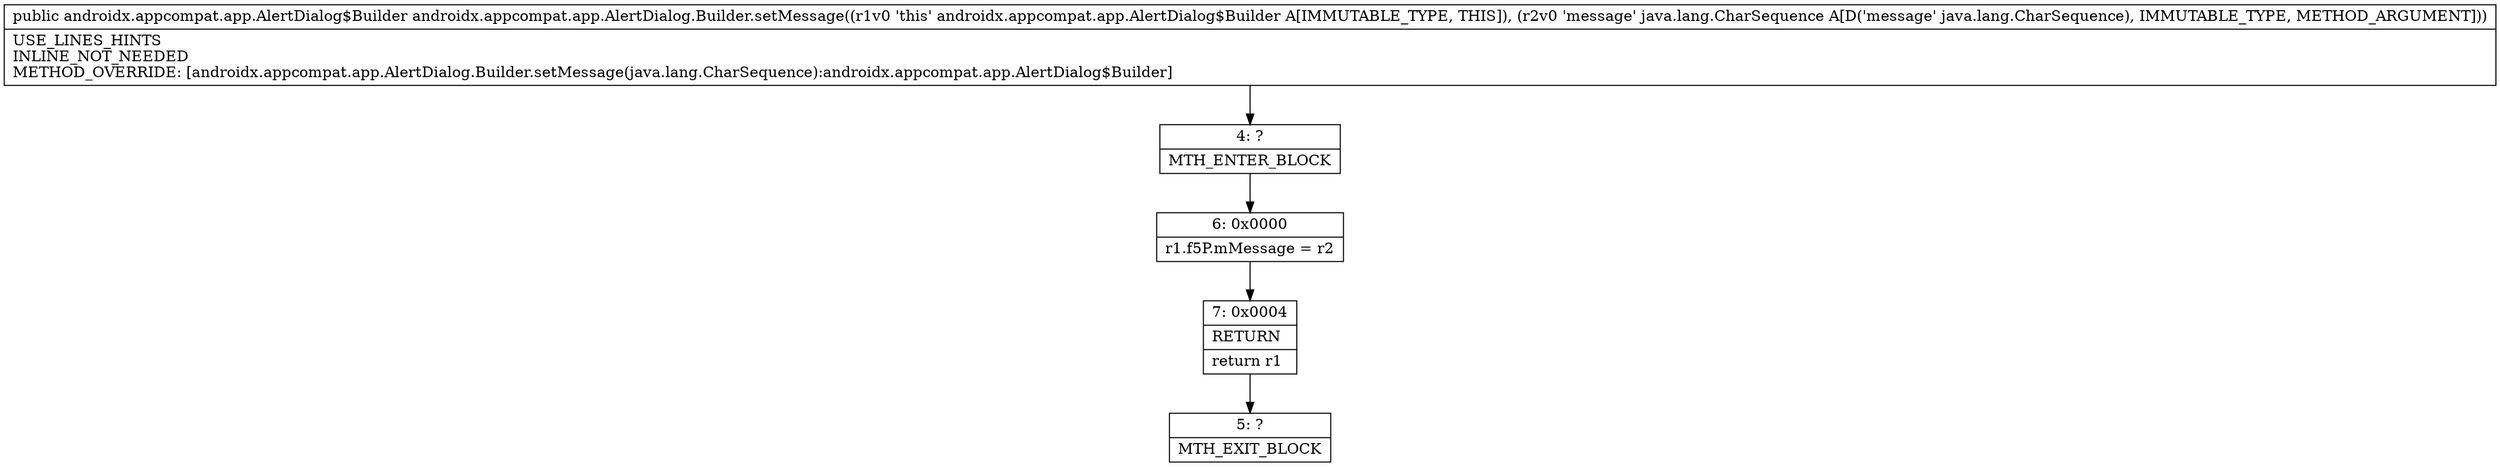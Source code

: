 digraph "CFG forandroidx.appcompat.app.AlertDialog.Builder.setMessage(Ljava\/lang\/CharSequence;)Landroidx\/appcompat\/app\/AlertDialog$Builder;" {
Node_4 [shape=record,label="{4\:\ ?|MTH_ENTER_BLOCK\l}"];
Node_6 [shape=record,label="{6\:\ 0x0000|r1.f5P.mMessage = r2\l}"];
Node_7 [shape=record,label="{7\:\ 0x0004|RETURN\l|return r1\l}"];
Node_5 [shape=record,label="{5\:\ ?|MTH_EXIT_BLOCK\l}"];
MethodNode[shape=record,label="{public androidx.appcompat.app.AlertDialog$Builder androidx.appcompat.app.AlertDialog.Builder.setMessage((r1v0 'this' androidx.appcompat.app.AlertDialog$Builder A[IMMUTABLE_TYPE, THIS]), (r2v0 'message' java.lang.CharSequence A[D('message' java.lang.CharSequence), IMMUTABLE_TYPE, METHOD_ARGUMENT]))  | USE_LINES_HINTS\lINLINE_NOT_NEEDED\lMETHOD_OVERRIDE: [androidx.appcompat.app.AlertDialog.Builder.setMessage(java.lang.CharSequence):androidx.appcompat.app.AlertDialog$Builder]\l}"];
MethodNode -> Node_4;Node_4 -> Node_6;
Node_6 -> Node_7;
Node_7 -> Node_5;
}

